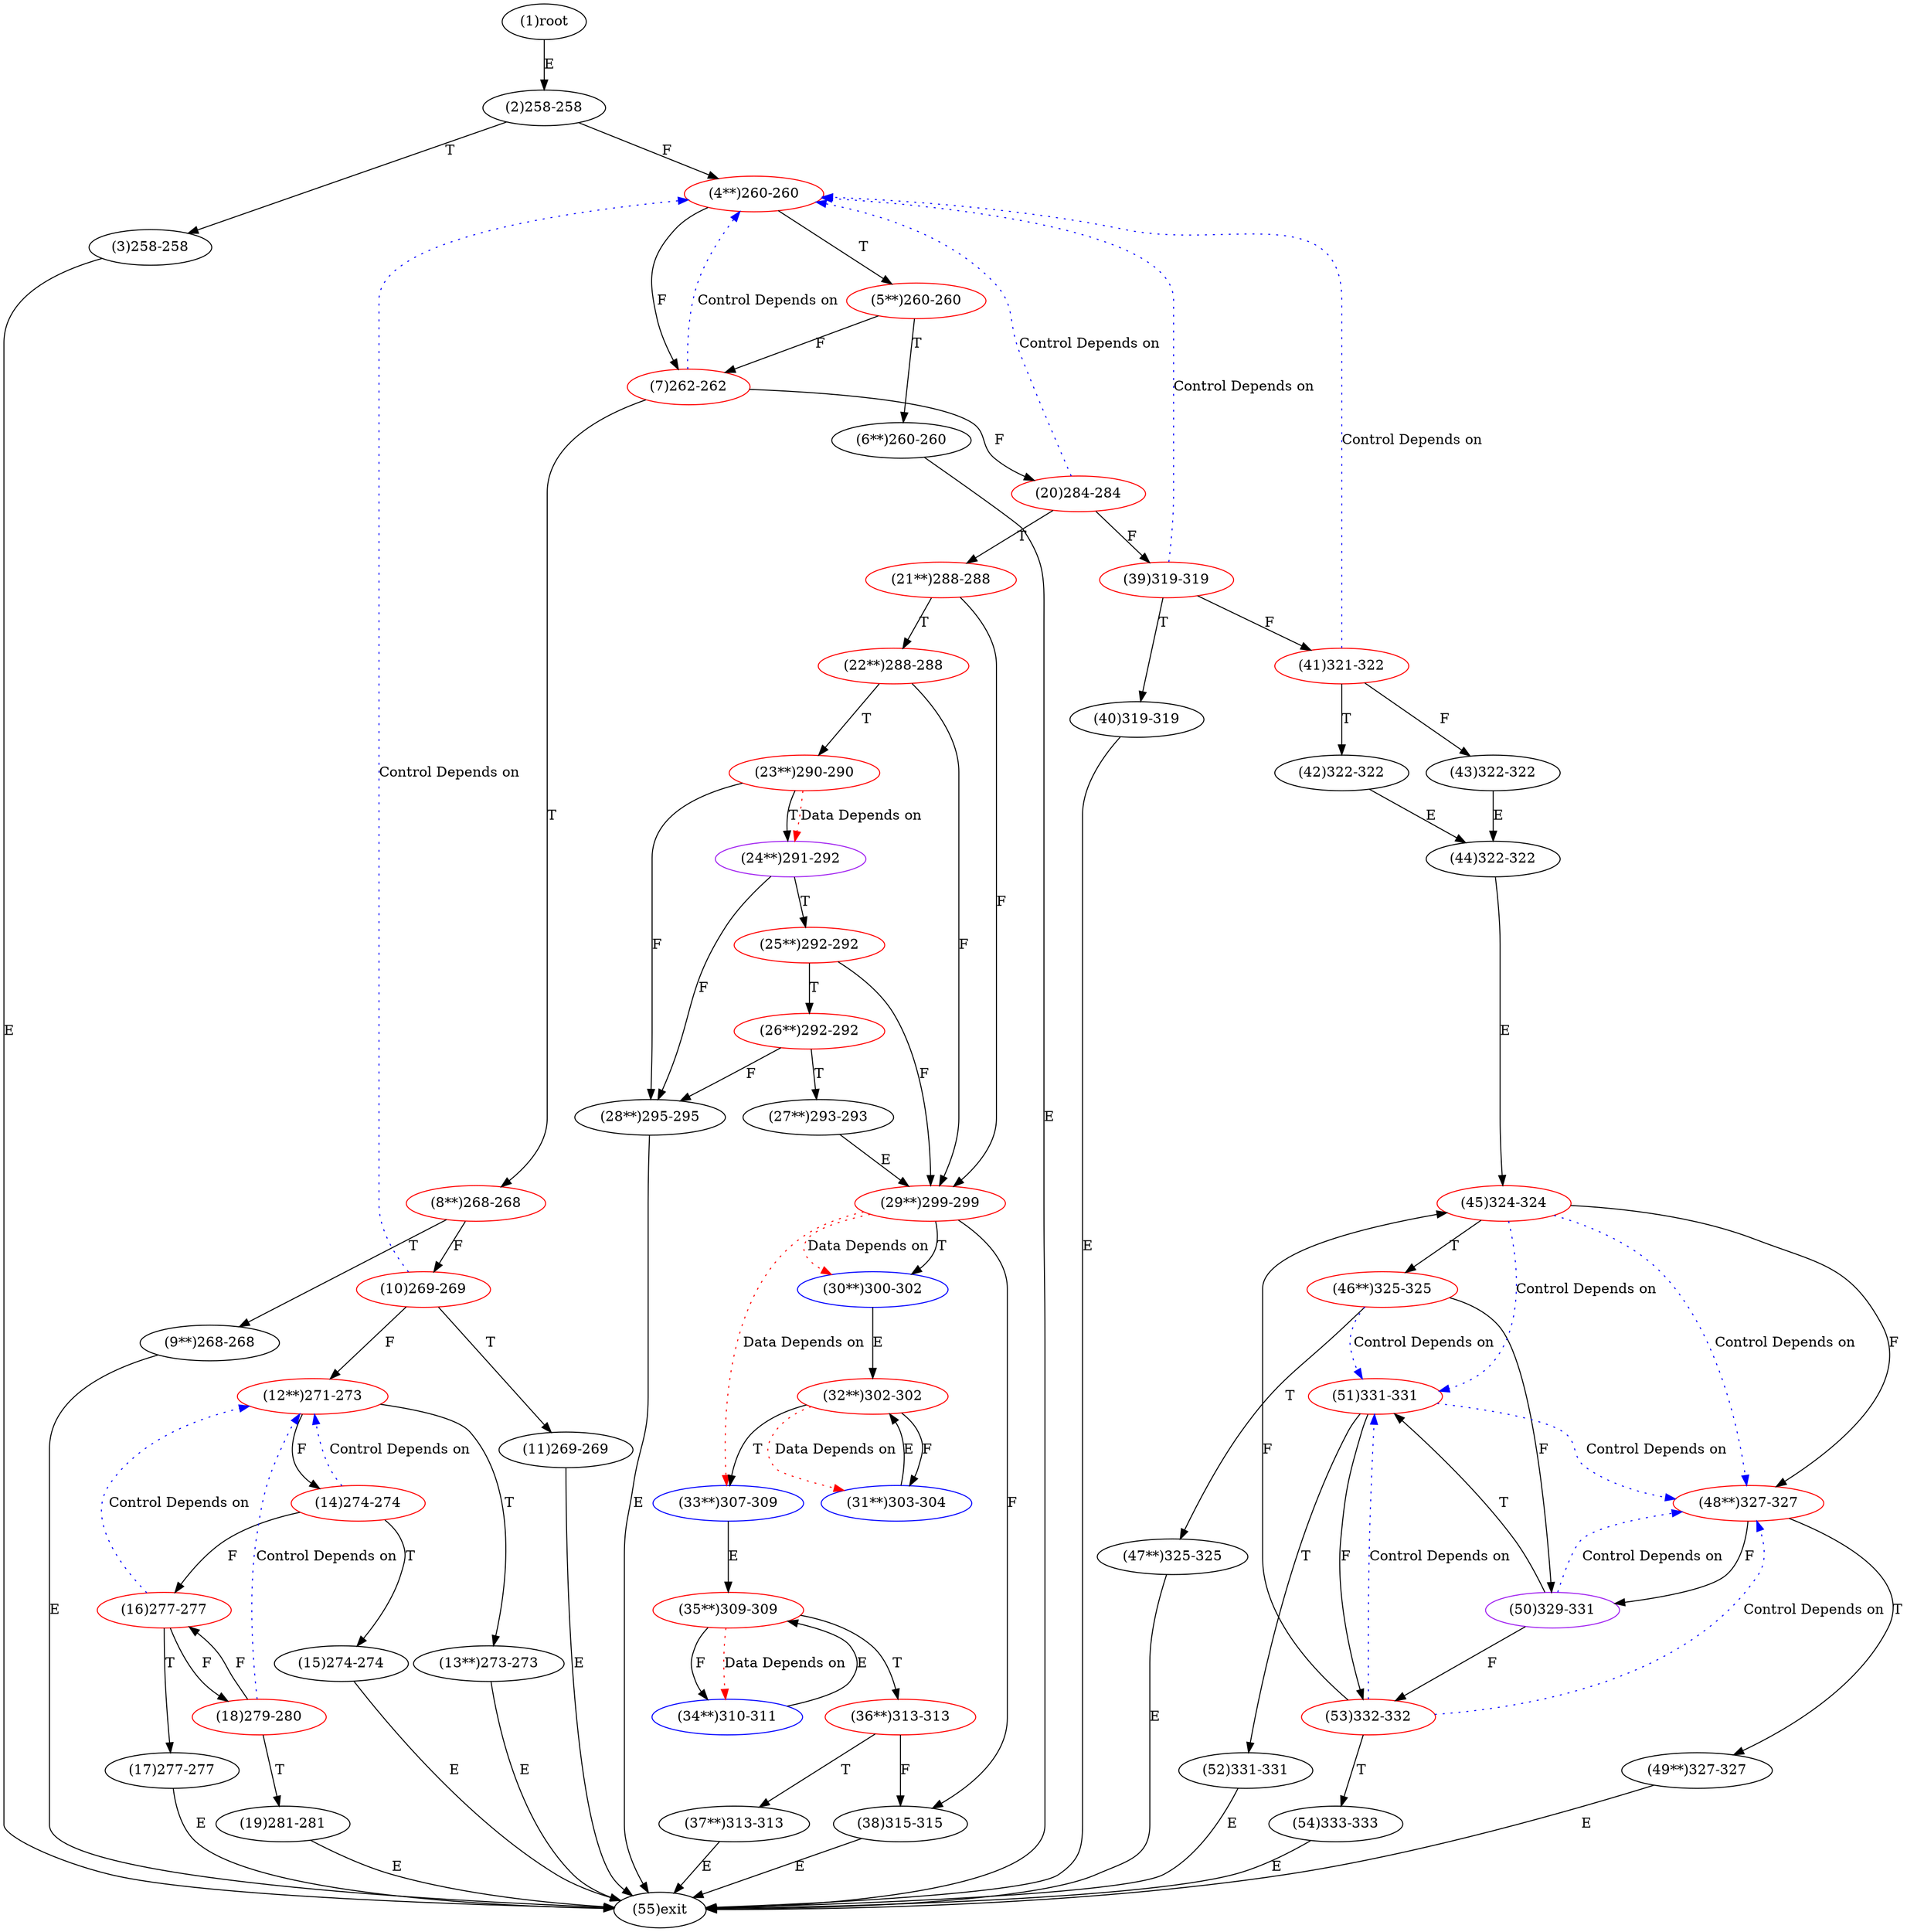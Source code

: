 digraph "" { 
1[ label="(1)root"];
2[ label="(2)258-258"];
3[ label="(3)258-258"];
4[ label="(4**)260-260",color=red];
5[ label="(5**)260-260",color=red];
6[ label="(6**)260-260"];
7[ label="(7)262-262",color=red];
8[ label="(8**)268-268",color=red];
9[ label="(9**)268-268"];
10[ label="(10)269-269",color=red];
11[ label="(11)269-269"];
12[ label="(12**)271-273",color=red];
13[ label="(13**)273-273"];
14[ label="(14)274-274",color=red];
15[ label="(15)274-274"];
17[ label="(17)277-277"];
16[ label="(16)277-277",color=red];
19[ label="(19)281-281"];
18[ label="(18)279-280",color=red];
21[ label="(21**)288-288",color=red];
20[ label="(20)284-284",color=red];
23[ label="(23**)290-290",color=red];
22[ label="(22**)288-288",color=red];
25[ label="(25**)292-292",color=red];
24[ label="(24**)291-292",color=purple];
27[ label="(27**)293-293"];
26[ label="(26**)292-292",color=red];
29[ label="(29**)299-299",color=red];
28[ label="(28**)295-295"];
31[ label="(31**)303-304",color=blue];
30[ label="(30**)300-302",color=blue];
34[ label="(34**)310-311",color=blue];
35[ label="(35**)309-309",color=red];
32[ label="(32**)302-302",color=red];
33[ label="(33**)307-309",color=blue];
38[ label="(38)315-315"];
39[ label="(39)319-319",color=red];
36[ label="(36**)313-313",color=red];
37[ label="(37**)313-313"];
42[ label="(42)322-322"];
43[ label="(43)322-322"];
40[ label="(40)319-319"];
41[ label="(41)321-322",color=red];
46[ label="(46**)325-325",color=red];
47[ label="(47**)325-325"];
44[ label="(44)322-322"];
45[ label="(45)324-324",color=red];
51[ label="(51)331-331",color=red];
50[ label="(50)329-331",color=purple];
49[ label="(49**)327-327"];
48[ label="(48**)327-327",color=red];
55[ label="(55)exit"];
54[ label="(54)333-333"];
53[ label="(53)332-332",color=red];
52[ label="(52)331-331"];
1->2[ label="E"];
2->4[ label="F"];
2->3[ label="T"];
3->55[ label="E"];
4->7[ label="F"];
4->5[ label="T"];
5->7[ label="F"];
5->6[ label="T"];
6->55[ label="E"];
7->20[ label="F"];
7->8[ label="T"];
8->10[ label="F"];
8->9[ label="T"];
9->55[ label="E"];
10->12[ label="F"];
10->11[ label="T"];
11->55[ label="E"];
12->14[ label="F"];
12->13[ label="T"];
13->55[ label="E"];
14->16[ label="F"];
14->15[ label="T"];
15->55[ label="E"];
16->18[ label="F"];
16->17[ label="T"];
17->55[ label="E"];
18->16[ label="F"];
18->19[ label="T"];
19->55[ label="E"];
20->39[ label="F"];
20->21[ label="T"];
21->29[ label="F"];
21->22[ label="T"];
22->29[ label="F"];
22->23[ label="T"];
23->28[ label="F"];
23->24[ label="T"];
24->28[ label="F"];
24->25[ label="T"];
25->29[ label="F"];
25->26[ label="T"];
26->28[ label="F"];
26->27[ label="T"];
27->29[ label="E"];
28->55[ label="E"];
29->38[ label="F"];
29->30[ label="T"];
30->32[ label="E"];
31->32[ label="E"];
32->31[ label="F"];
32->33[ label="T"];
33->35[ label="E"];
34->35[ label="E"];
35->34[ label="F"];
35->36[ label="T"];
36->38[ label="F"];
36->37[ label="T"];
37->55[ label="E"];
38->55[ label="E"];
39->41[ label="F"];
39->40[ label="T"];
40->55[ label="E"];
41->43[ label="F"];
41->42[ label="T"];
42->44[ label="E"];
43->44[ label="E"];
44->45[ label="E"];
45->48[ label="F"];
45->46[ label="T"];
46->50[ label="F"];
46->47[ label="T"];
47->55[ label="E"];
48->50[ label="F"];
48->49[ label="T"];
49->55[ label="E"];
50->53[ label="F"];
50->51[ label="T"];
51->53[ label="F"];
51->52[ label="T"];
52->55[ label="E"];
53->45[ label="F"];
53->54[ label="T"];
54->55[ label="E"];
7->4[ color="blue" label="Control Depends on" style = dotted ];
10->4[ color="blue" label="Control Depends on" style = dotted ];
14->12[ color="blue" label="Control Depends on" style = dotted ];
16->12[ color="blue" label="Control Depends on" style = dotted ];
18->12[ color="blue" label="Control Depends on" style = dotted ];
20->4[ color="blue" label="Control Depends on" style = dotted ];
23->24[ color="red" label="Data Depends on" style = dotted ];
29->30[ color="red" label="Data Depends on" style = dotted ];
29->33[ color="red" label="Data Depends on" style = dotted ];
35->34[ color="red" label="Data Depends on" style = dotted ];
32->31[ color="red" label="Data Depends on" style = dotted ];
39->4[ color="blue" label="Control Depends on" style = dotted ];
41->4[ color="blue" label="Control Depends on" style = dotted ];
46->51[ color="blue" label="Control Depends on" style = dotted ];
45->48[ color="blue" label="Control Depends on" style = dotted ];
45->51[ color="blue" label="Control Depends on" style = dotted ];
51->48[ color="blue" label="Control Depends on" style = dotted ];
50->48[ color="blue" label="Control Depends on" style = dotted ];
53->48[ color="blue" label="Control Depends on" style = dotted ];
53->51[ color="blue" label="Control Depends on" style = dotted ];
}
